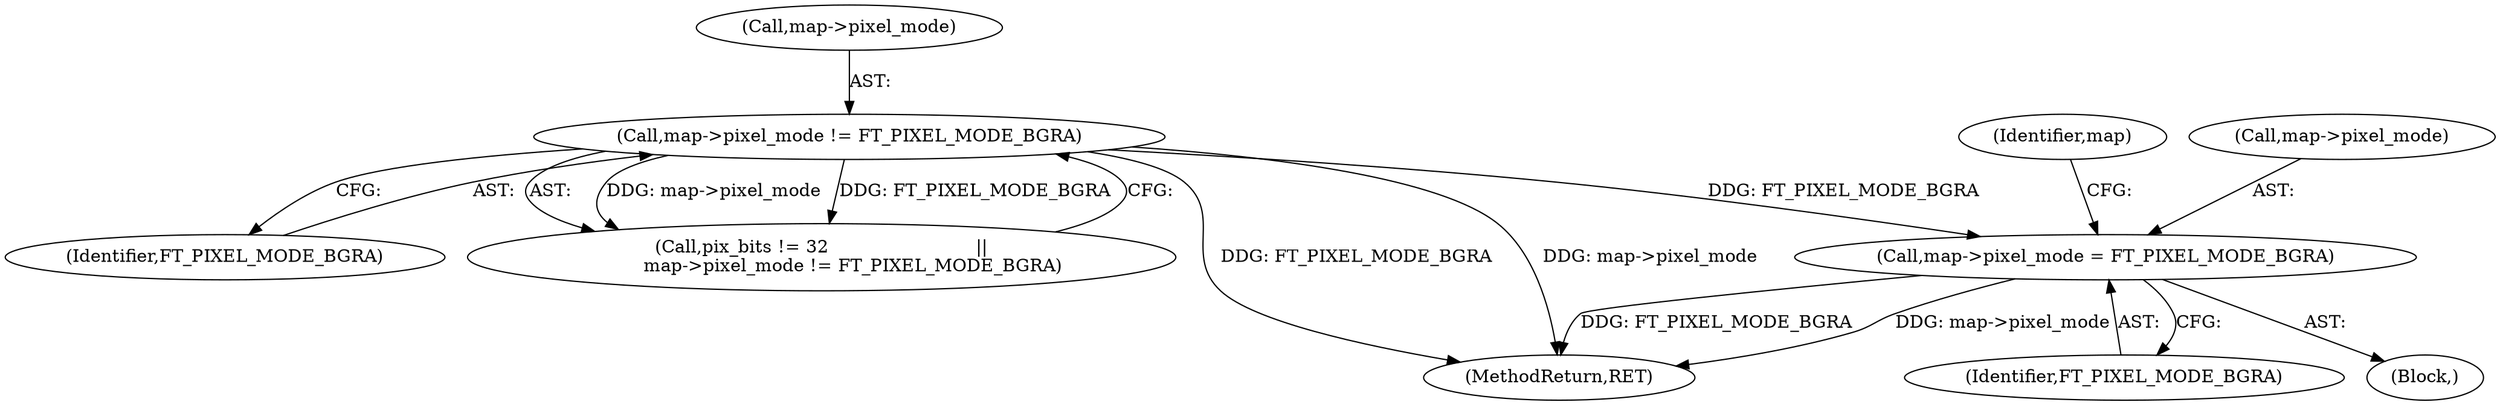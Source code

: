 digraph "0_savannah_b3500af717010137046ec4076d1e1c0641e33727_6@pointer" {
"1000324" [label="(Call,map->pixel_mode = FT_PIXEL_MODE_BGRA)"];
"1000186" [label="(Call,map->pixel_mode != FT_PIXEL_MODE_BGRA)"];
"1000190" [label="(Identifier,FT_PIXEL_MODE_BGRA)"];
"1000182" [label="(Call,pix_bits != 32                          ||\n           map->pixel_mode != FT_PIXEL_MODE_BGRA)"];
"1000331" [label="(Identifier,map)"];
"1000325" [label="(Call,map->pixel_mode)"];
"1000542" [label="(MethodReturn,RET)"];
"1000294" [label="(Block,)"];
"1000324" [label="(Call,map->pixel_mode = FT_PIXEL_MODE_BGRA)"];
"1000187" [label="(Call,map->pixel_mode)"];
"1000328" [label="(Identifier,FT_PIXEL_MODE_BGRA)"];
"1000186" [label="(Call,map->pixel_mode != FT_PIXEL_MODE_BGRA)"];
"1000324" -> "1000294"  [label="AST: "];
"1000324" -> "1000328"  [label="CFG: "];
"1000325" -> "1000324"  [label="AST: "];
"1000328" -> "1000324"  [label="AST: "];
"1000331" -> "1000324"  [label="CFG: "];
"1000324" -> "1000542"  [label="DDG: FT_PIXEL_MODE_BGRA"];
"1000324" -> "1000542"  [label="DDG: map->pixel_mode"];
"1000186" -> "1000324"  [label="DDG: FT_PIXEL_MODE_BGRA"];
"1000186" -> "1000182"  [label="AST: "];
"1000186" -> "1000190"  [label="CFG: "];
"1000187" -> "1000186"  [label="AST: "];
"1000190" -> "1000186"  [label="AST: "];
"1000182" -> "1000186"  [label="CFG: "];
"1000186" -> "1000542"  [label="DDG: map->pixel_mode"];
"1000186" -> "1000542"  [label="DDG: FT_PIXEL_MODE_BGRA"];
"1000186" -> "1000182"  [label="DDG: map->pixel_mode"];
"1000186" -> "1000182"  [label="DDG: FT_PIXEL_MODE_BGRA"];
}
